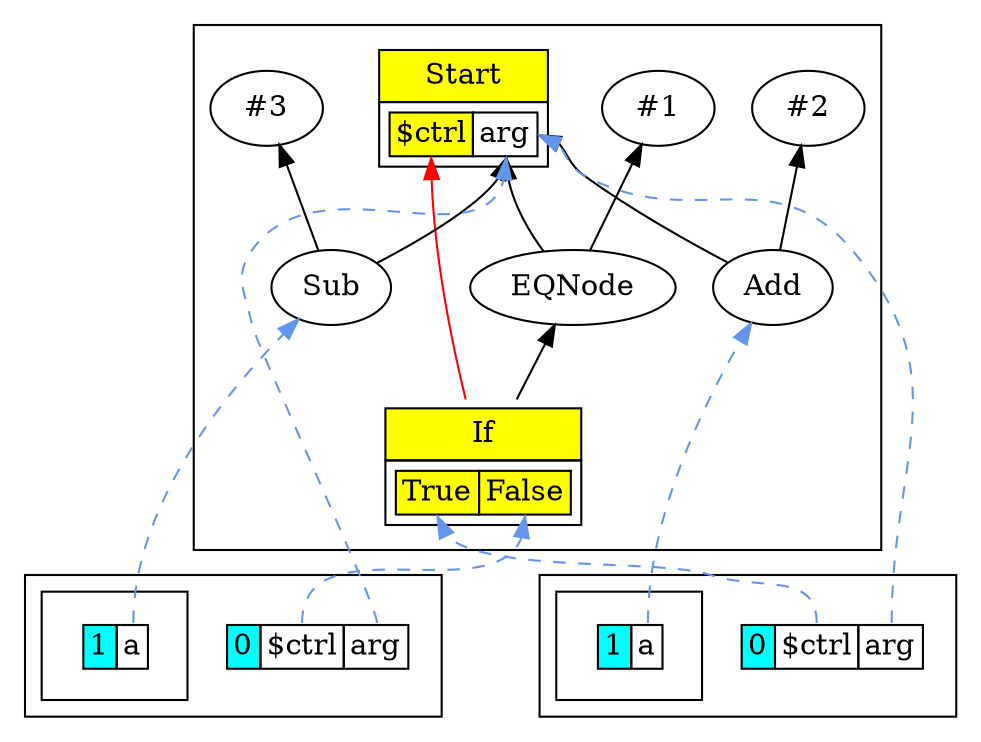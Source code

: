 digraph chapter05 {
/*
int a = 1;
if (arg == 1)
	a = arg+2;
else {
	a = arg-3;
	#showGraph;
}
return a;
#showGraph;

*/
	rankdir=BT;
	subgraph cluster_Nodes {
		Start1 [ shape=plaintext label=<
			<TABLE BORDER="0" CELLBORDER="1" CELLSPACING="0" CELLPADDING="4">
			<TR><TD BGCOLOR="yellow">Start</TD></TR>
			<TR><TD>
				<TABLE BORDER="0" CELLBORDER="1" CELLSPACING="0">
				<TR><TD PORT="p0" BGCOLOR="yellow">$ctrl</TD><TD PORT="p1">arg</TD></TR>
				</TABLE>
			</TD></TR>
			</TABLE>>
		];
		Con_5 [ label="#1" ];
		EQNode6 [ label="EQNode" ];
		If7 [ shape=plaintext label=<
			<TABLE BORDER="0" CELLBORDER="1" CELLSPACING="0" CELLPADDING="4">
			<TR><TD BGCOLOR="yellow">If</TD></TR>
			<TR><TD>
				<TABLE BORDER="0" CELLBORDER="1" CELLSPACING="0">
				<TR><TD PORT="p0" BGCOLOR="yellow">True</TD><TD PORT="p1" BGCOLOR="yellow">False</TD></TR>
				</TABLE>
			</TD></TR>
			</TABLE>>
		];
		Con_11 [ label="#2" ];
		Add12 [ label="Add" ];
		Con_13 [ label="#3" ];
		Sub14 [ label="Sub" ];
	}
	node [shape=plaintext];
	subgraph cluster_Scope20_0 {
		Scope20_0 [label=<
			<TABLE BORDER="0" CELLBORDER="1" CELLSPACING="0">
			<TR><TD BGCOLOR="cyan">0</TD><TD PORT="Scope20_0_$ctrl">$ctrl</TD><TD PORT="Scope20_0_arg">arg</TD></TR>
			</TABLE>>];
	subgraph cluster_Scope20_1 {
		Scope20_1 [label=<
			<TABLE BORDER="0" CELLBORDER="1" CELLSPACING="0">
			<TR><TD BGCOLOR="cyan">1</TD><TD PORT="Scope20_1_a">a</TD></TR>
			</TABLE>>];
	}
	}
	node [shape=plaintext];
	subgraph cluster_Scope21_0 {
		Scope21_0 [label=<
			<TABLE BORDER="0" CELLBORDER="1" CELLSPACING="0">
			<TR><TD BGCOLOR="cyan">0</TD><TD PORT="Scope21_0_$ctrl">$ctrl</TD><TD PORT="Scope21_0_arg">arg</TD></TR>
			</TABLE>>];
	subgraph cluster_Scope21_1 {
		Scope21_1 [label=<
			<TABLE BORDER="0" CELLBORDER="1" CELLSPACING="0">
			<TR><TD BGCOLOR="cyan">1</TD><TD PORT="Scope21_1_a">a</TD></TR>
			</TABLE>>];
	}
	}
	EQNode6 -> Start1:p1;
	EQNode6 -> Con_5;
	If7 -> Start1:p0 [color=red];
	If7 -> EQNode6;
	Add12 -> Start1:p1;
	Add12 -> Con_11;
	Sub14 -> Start1:p1;
	Sub14 -> Con_13;
	edge [style=dashed color=cornflowerblue];
	Scope20_0:"Scope20_0_$ctrl" -> If7:p1;
	Scope20_0:"Scope20_0_arg" -> Start1:p1;
	Scope20_1:"Scope20_1_a" -> Sub14;
	edge [style=dashed color=cornflowerblue];
	Scope21_0:"Scope21_0_$ctrl" -> If7:p0;
	Scope21_0:"Scope21_0_arg" -> Start1:p1;
	Scope21_1:"Scope21_1_a" -> Add12;
}